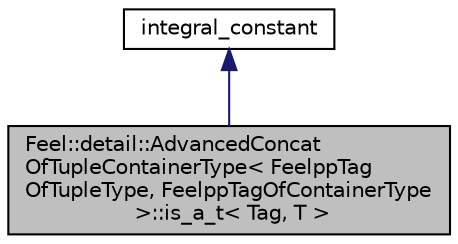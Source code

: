 digraph "Feel::detail::AdvancedConcatOfTupleContainerType&lt; FeelppTagOfTupleType, FeelppTagOfContainerType &gt;::is_a_t&lt; Tag, T &gt;"
{
 // LATEX_PDF_SIZE
  edge [fontname="Helvetica",fontsize="10",labelfontname="Helvetica",labelfontsize="10"];
  node [fontname="Helvetica",fontsize="10",shape=record];
  Node1 [label="Feel::detail::AdvancedConcat\lOfTupleContainerType\< FeelppTag\lOfTupleType, FeelppTagOfContainerType\l \>::is_a_t\< Tag, T \>",height=0.2,width=0.4,color="black", fillcolor="grey75", style="filled", fontcolor="black",tooltip=" "];
  Node2 -> Node1 [dir="back",color="midnightblue",fontsize="10",style="solid",fontname="Helvetica"];
  Node2 [label="integral_constant",height=0.2,width=0.4,color="black", fillcolor="white", style="filled",URL="$classboost_1_1hana_1_1integral__constant.html",tooltip=" "];
}
